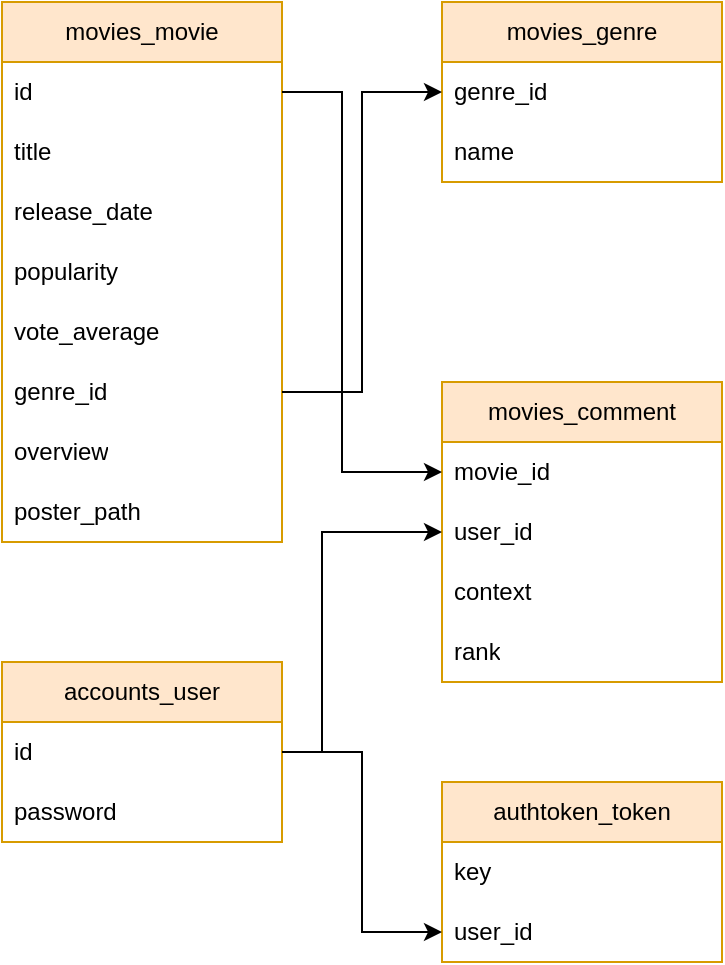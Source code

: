 <mxfile version="21.3.2" type="device">
  <diagram name="페이지-1" id="t4hXOrrC2Y8g6GkR0xxd">
    <mxGraphModel dx="1674" dy="764" grid="1" gridSize="10" guides="1" tooltips="1" connect="1" arrows="1" fold="1" page="1" pageScale="1" pageWidth="827" pageHeight="1169" math="0" shadow="0">
      <root>
        <mxCell id="0" />
        <mxCell id="1" parent="0" />
        <mxCell id="lVQ_Zo7wWwYwMaoBnCqD-2" value="movies_movie" style="swimlane;fontStyle=0;childLayout=stackLayout;horizontal=1;startSize=30;horizontalStack=0;resizeParent=1;resizeParentMax=0;resizeLast=0;collapsible=1;marginBottom=0;whiteSpace=wrap;html=1;fillColor=#ffe6cc;strokeColor=#d79b00;" vertex="1" parent="1">
          <mxGeometry x="80" y="40" width="140" height="270" as="geometry" />
        </mxCell>
        <mxCell id="lVQ_Zo7wWwYwMaoBnCqD-3" value="id" style="text;strokeColor=none;fillColor=none;align=left;verticalAlign=middle;spacingLeft=4;spacingRight=4;overflow=hidden;points=[[0,0.5],[1,0.5]];portConstraint=eastwest;rotatable=0;whiteSpace=wrap;html=1;" vertex="1" parent="lVQ_Zo7wWwYwMaoBnCqD-2">
          <mxGeometry y="30" width="140" height="30" as="geometry" />
        </mxCell>
        <mxCell id="lVQ_Zo7wWwYwMaoBnCqD-4" value="title" style="text;strokeColor=none;fillColor=none;align=left;verticalAlign=middle;spacingLeft=4;spacingRight=4;overflow=hidden;points=[[0,0.5],[1,0.5]];portConstraint=eastwest;rotatable=0;whiteSpace=wrap;html=1;" vertex="1" parent="lVQ_Zo7wWwYwMaoBnCqD-2">
          <mxGeometry y="60" width="140" height="30" as="geometry" />
        </mxCell>
        <mxCell id="lVQ_Zo7wWwYwMaoBnCqD-11" value="release_date" style="text;strokeColor=none;fillColor=none;align=left;verticalAlign=middle;spacingLeft=4;spacingRight=4;overflow=hidden;points=[[0,0.5],[1,0.5]];portConstraint=eastwest;rotatable=0;whiteSpace=wrap;html=1;" vertex="1" parent="lVQ_Zo7wWwYwMaoBnCqD-2">
          <mxGeometry y="90" width="140" height="30" as="geometry" />
        </mxCell>
        <mxCell id="lVQ_Zo7wWwYwMaoBnCqD-10" value="popularity" style="text;strokeColor=none;fillColor=none;align=left;verticalAlign=middle;spacingLeft=4;spacingRight=4;overflow=hidden;points=[[0,0.5],[1,0.5]];portConstraint=eastwest;rotatable=0;whiteSpace=wrap;html=1;" vertex="1" parent="lVQ_Zo7wWwYwMaoBnCqD-2">
          <mxGeometry y="120" width="140" height="30" as="geometry" />
        </mxCell>
        <mxCell id="lVQ_Zo7wWwYwMaoBnCqD-12" value="vote_average" style="text;strokeColor=none;fillColor=none;align=left;verticalAlign=middle;spacingLeft=4;spacingRight=4;overflow=hidden;points=[[0,0.5],[1,0.5]];portConstraint=eastwest;rotatable=0;whiteSpace=wrap;html=1;" vertex="1" parent="lVQ_Zo7wWwYwMaoBnCqD-2">
          <mxGeometry y="150" width="140" height="30" as="geometry" />
        </mxCell>
        <mxCell id="lVQ_Zo7wWwYwMaoBnCqD-8" value="genre_id" style="text;strokeColor=none;fillColor=none;align=left;verticalAlign=middle;spacingLeft=4;spacingRight=4;overflow=hidden;points=[[0,0.5],[1,0.5]];portConstraint=eastwest;rotatable=0;whiteSpace=wrap;html=1;" vertex="1" parent="lVQ_Zo7wWwYwMaoBnCqD-2">
          <mxGeometry y="180" width="140" height="30" as="geometry" />
        </mxCell>
        <mxCell id="lVQ_Zo7wWwYwMaoBnCqD-9" value="overview" style="text;strokeColor=none;fillColor=none;align=left;verticalAlign=middle;spacingLeft=4;spacingRight=4;overflow=hidden;points=[[0,0.5],[1,0.5]];portConstraint=eastwest;rotatable=0;whiteSpace=wrap;html=1;" vertex="1" parent="lVQ_Zo7wWwYwMaoBnCqD-2">
          <mxGeometry y="210" width="140" height="30" as="geometry" />
        </mxCell>
        <mxCell id="lVQ_Zo7wWwYwMaoBnCqD-14" value="poster_path" style="text;strokeColor=none;fillColor=none;align=left;verticalAlign=middle;spacingLeft=4;spacingRight=4;overflow=hidden;points=[[0,0.5],[1,0.5]];portConstraint=eastwest;rotatable=0;whiteSpace=wrap;html=1;" vertex="1" parent="lVQ_Zo7wWwYwMaoBnCqD-2">
          <mxGeometry y="240" width="140" height="30" as="geometry" />
        </mxCell>
        <mxCell id="lVQ_Zo7wWwYwMaoBnCqD-24" value="movies_genre" style="swimlane;fontStyle=0;childLayout=stackLayout;horizontal=1;startSize=30;horizontalStack=0;resizeParent=1;resizeParentMax=0;resizeLast=0;collapsible=1;marginBottom=0;whiteSpace=wrap;html=1;fillColor=#ffe6cc;strokeColor=#d79b00;" vertex="1" parent="1">
          <mxGeometry x="300" y="40" width="140" height="90" as="geometry" />
        </mxCell>
        <mxCell id="lVQ_Zo7wWwYwMaoBnCqD-25" value="genre_id" style="text;strokeColor=none;fillColor=none;align=left;verticalAlign=middle;spacingLeft=4;spacingRight=4;overflow=hidden;points=[[0,0.5],[1,0.5]];portConstraint=eastwest;rotatable=0;whiteSpace=wrap;html=1;" vertex="1" parent="lVQ_Zo7wWwYwMaoBnCqD-24">
          <mxGeometry y="30" width="140" height="30" as="geometry" />
        </mxCell>
        <mxCell id="lVQ_Zo7wWwYwMaoBnCqD-26" value="name" style="text;strokeColor=none;fillColor=none;align=left;verticalAlign=middle;spacingLeft=4;spacingRight=4;overflow=hidden;points=[[0,0.5],[1,0.5]];portConstraint=eastwest;rotatable=0;whiteSpace=wrap;html=1;" vertex="1" parent="lVQ_Zo7wWwYwMaoBnCqD-24">
          <mxGeometry y="60" width="140" height="30" as="geometry" />
        </mxCell>
        <mxCell id="lVQ_Zo7wWwYwMaoBnCqD-38" style="edgeStyle=orthogonalEdgeStyle;rounded=0;orthogonalLoop=1;jettySize=auto;html=1;exitX=1;exitY=0.5;exitDx=0;exitDy=0;entryX=0;entryY=0.5;entryDx=0;entryDy=0;" edge="1" parent="1" source="lVQ_Zo7wWwYwMaoBnCqD-8" target="lVQ_Zo7wWwYwMaoBnCqD-25">
          <mxGeometry relative="1" as="geometry" />
        </mxCell>
        <mxCell id="lVQ_Zo7wWwYwMaoBnCqD-39" value="accounts_user" style="swimlane;fontStyle=0;childLayout=stackLayout;horizontal=1;startSize=30;horizontalStack=0;resizeParent=1;resizeParentMax=0;resizeLast=0;collapsible=1;marginBottom=0;whiteSpace=wrap;html=1;fillColor=#ffe6cc;strokeColor=#d79b00;" vertex="1" parent="1">
          <mxGeometry x="80" y="370" width="140" height="90" as="geometry" />
        </mxCell>
        <mxCell id="lVQ_Zo7wWwYwMaoBnCqD-40" value="id" style="text;strokeColor=none;fillColor=none;align=left;verticalAlign=middle;spacingLeft=4;spacingRight=4;overflow=hidden;points=[[0,0.5],[1,0.5]];portConstraint=eastwest;rotatable=0;whiteSpace=wrap;html=1;" vertex="1" parent="lVQ_Zo7wWwYwMaoBnCqD-39">
          <mxGeometry y="30" width="140" height="30" as="geometry" />
        </mxCell>
        <mxCell id="lVQ_Zo7wWwYwMaoBnCqD-41" value="password" style="text;strokeColor=none;fillColor=none;align=left;verticalAlign=middle;spacingLeft=4;spacingRight=4;overflow=hidden;points=[[0,0.5],[1,0.5]];portConstraint=eastwest;rotatable=0;whiteSpace=wrap;html=1;" vertex="1" parent="lVQ_Zo7wWwYwMaoBnCqD-39">
          <mxGeometry y="60" width="140" height="30" as="geometry" />
        </mxCell>
        <mxCell id="lVQ_Zo7wWwYwMaoBnCqD-48" value="authtoken_token" style="swimlane;fontStyle=0;childLayout=stackLayout;horizontal=1;startSize=30;horizontalStack=0;resizeParent=1;resizeParentMax=0;resizeLast=0;collapsible=1;marginBottom=0;whiteSpace=wrap;html=1;fillColor=#ffe6cc;strokeColor=#d79b00;" vertex="1" parent="1">
          <mxGeometry x="300" y="430" width="140" height="90" as="geometry" />
        </mxCell>
        <mxCell id="lVQ_Zo7wWwYwMaoBnCqD-49" value="key" style="text;strokeColor=none;fillColor=none;align=left;verticalAlign=middle;spacingLeft=4;spacingRight=4;overflow=hidden;points=[[0,0.5],[1,0.5]];portConstraint=eastwest;rotatable=0;whiteSpace=wrap;html=1;" vertex="1" parent="lVQ_Zo7wWwYwMaoBnCqD-48">
          <mxGeometry y="30" width="140" height="30" as="geometry" />
        </mxCell>
        <mxCell id="lVQ_Zo7wWwYwMaoBnCqD-50" value="user_id" style="text;strokeColor=none;fillColor=none;align=left;verticalAlign=middle;spacingLeft=4;spacingRight=4;overflow=hidden;points=[[0,0.5],[1,0.5]];portConstraint=eastwest;rotatable=0;whiteSpace=wrap;html=1;" vertex="1" parent="lVQ_Zo7wWwYwMaoBnCqD-48">
          <mxGeometry y="60" width="140" height="30" as="geometry" />
        </mxCell>
        <mxCell id="lVQ_Zo7wWwYwMaoBnCqD-51" value="" style="edgeStyle=orthogonalEdgeStyle;rounded=0;orthogonalLoop=1;jettySize=auto;html=1;" edge="1" parent="1" source="lVQ_Zo7wWwYwMaoBnCqD-40" target="lVQ_Zo7wWwYwMaoBnCqD-50">
          <mxGeometry relative="1" as="geometry" />
        </mxCell>
        <mxCell id="lVQ_Zo7wWwYwMaoBnCqD-54" value="movies_comment" style="swimlane;fontStyle=0;childLayout=stackLayout;horizontal=1;startSize=30;horizontalStack=0;resizeParent=1;resizeParentMax=0;resizeLast=0;collapsible=1;marginBottom=0;whiteSpace=wrap;html=1;fillColor=#ffe6cc;strokeColor=#d79b00;" vertex="1" parent="1">
          <mxGeometry x="300" y="230" width="140" height="150" as="geometry" />
        </mxCell>
        <mxCell id="lVQ_Zo7wWwYwMaoBnCqD-56" value="movie_id" style="text;strokeColor=none;fillColor=none;align=left;verticalAlign=middle;spacingLeft=4;spacingRight=4;overflow=hidden;points=[[0,0.5],[1,0.5]];portConstraint=eastwest;rotatable=0;whiteSpace=wrap;html=1;" vertex="1" parent="lVQ_Zo7wWwYwMaoBnCqD-54">
          <mxGeometry y="30" width="140" height="30" as="geometry" />
        </mxCell>
        <mxCell id="lVQ_Zo7wWwYwMaoBnCqD-55" value="user_id" style="text;strokeColor=none;fillColor=none;align=left;verticalAlign=middle;spacingLeft=4;spacingRight=4;overflow=hidden;points=[[0,0.5],[1,0.5]];portConstraint=eastwest;rotatable=0;whiteSpace=wrap;html=1;" vertex="1" parent="lVQ_Zo7wWwYwMaoBnCqD-54">
          <mxGeometry y="60" width="140" height="30" as="geometry" />
        </mxCell>
        <mxCell id="lVQ_Zo7wWwYwMaoBnCqD-57" value="context" style="text;strokeColor=none;fillColor=none;align=left;verticalAlign=middle;spacingLeft=4;spacingRight=4;overflow=hidden;points=[[0,0.5],[1,0.5]];portConstraint=eastwest;rotatable=0;whiteSpace=wrap;html=1;" vertex="1" parent="lVQ_Zo7wWwYwMaoBnCqD-54">
          <mxGeometry y="90" width="140" height="30" as="geometry" />
        </mxCell>
        <mxCell id="lVQ_Zo7wWwYwMaoBnCqD-59" value="rank" style="text;strokeColor=none;fillColor=none;align=left;verticalAlign=middle;spacingLeft=4;spacingRight=4;overflow=hidden;points=[[0,0.5],[1,0.5]];portConstraint=eastwest;rotatable=0;whiteSpace=wrap;html=1;" vertex="1" parent="lVQ_Zo7wWwYwMaoBnCqD-54">
          <mxGeometry y="120" width="140" height="30" as="geometry" />
        </mxCell>
        <mxCell id="lVQ_Zo7wWwYwMaoBnCqD-60" style="edgeStyle=orthogonalEdgeStyle;rounded=0;orthogonalLoop=1;jettySize=auto;html=1;entryX=0;entryY=0.5;entryDx=0;entryDy=0;" edge="1" parent="1" source="lVQ_Zo7wWwYwMaoBnCqD-3" target="lVQ_Zo7wWwYwMaoBnCqD-56">
          <mxGeometry relative="1" as="geometry">
            <Array as="points">
              <mxPoint x="250" y="85" />
              <mxPoint x="250" y="275" />
            </Array>
          </mxGeometry>
        </mxCell>
        <mxCell id="lVQ_Zo7wWwYwMaoBnCqD-61" style="edgeStyle=orthogonalEdgeStyle;rounded=0;orthogonalLoop=1;jettySize=auto;html=1;exitX=1;exitY=0.5;exitDx=0;exitDy=0;entryX=0;entryY=0.5;entryDx=0;entryDy=0;" edge="1" parent="1" source="lVQ_Zo7wWwYwMaoBnCqD-40" target="lVQ_Zo7wWwYwMaoBnCqD-55">
          <mxGeometry relative="1" as="geometry">
            <Array as="points">
              <mxPoint x="240" y="415" />
              <mxPoint x="240" y="305" />
            </Array>
          </mxGeometry>
        </mxCell>
      </root>
    </mxGraphModel>
  </diagram>
</mxfile>

